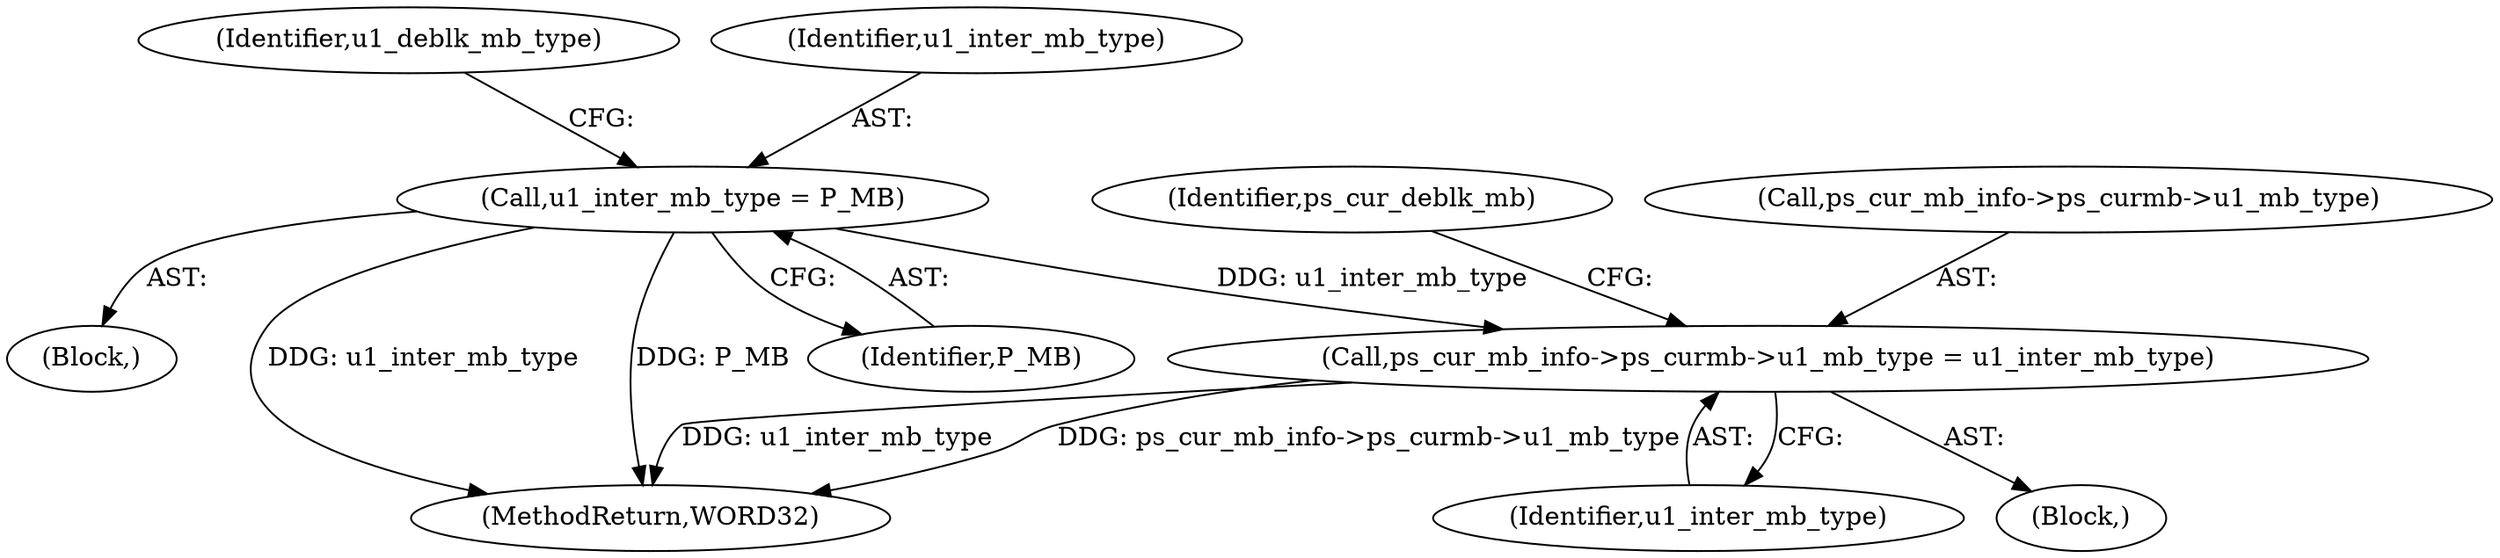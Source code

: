 digraph "0_Android_9a00f562a612d56e7b2b989d168647db900ba6cf@pointer" {
"1001230" [label="(Call,ps_cur_mb_info->ps_curmb->u1_mb_type = u1_inter_mb_type)"];
"1000978" [label="(Call,u1_inter_mb_type = P_MB)"];
"1000982" [label="(Identifier,u1_deblk_mb_type)"];
"1001239" [label="(Identifier,ps_cur_deblk_mb)"];
"1001096" [label="(Block,)"];
"1000978" [label="(Call,u1_inter_mb_type = P_MB)"];
"1001236" [label="(Identifier,u1_inter_mb_type)"];
"1000979" [label="(Identifier,u1_inter_mb_type)"];
"1001231" [label="(Call,ps_cur_mb_info->ps_curmb->u1_mb_type)"];
"1000980" [label="(Identifier,P_MB)"];
"1000138" [label="(Block,)"];
"1001230" [label="(Call,ps_cur_mb_info->ps_curmb->u1_mb_type = u1_inter_mb_type)"];
"1001450" [label="(MethodReturn,WORD32)"];
"1001230" -> "1001096"  [label="AST: "];
"1001230" -> "1001236"  [label="CFG: "];
"1001231" -> "1001230"  [label="AST: "];
"1001236" -> "1001230"  [label="AST: "];
"1001239" -> "1001230"  [label="CFG: "];
"1001230" -> "1001450"  [label="DDG: u1_inter_mb_type"];
"1001230" -> "1001450"  [label="DDG: ps_cur_mb_info->ps_curmb->u1_mb_type"];
"1000978" -> "1001230"  [label="DDG: u1_inter_mb_type"];
"1000978" -> "1000138"  [label="AST: "];
"1000978" -> "1000980"  [label="CFG: "];
"1000979" -> "1000978"  [label="AST: "];
"1000980" -> "1000978"  [label="AST: "];
"1000982" -> "1000978"  [label="CFG: "];
"1000978" -> "1001450"  [label="DDG: u1_inter_mb_type"];
"1000978" -> "1001450"  [label="DDG: P_MB"];
}
